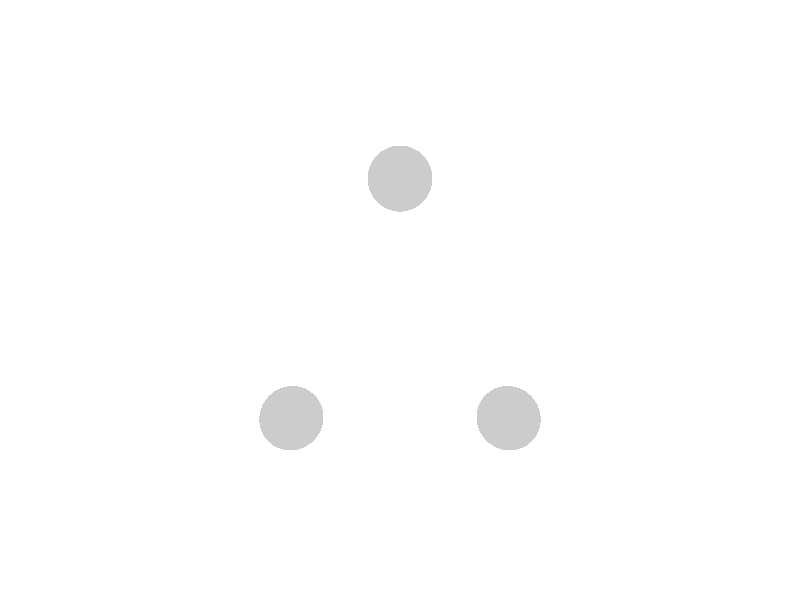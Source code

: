 // csc473, assignment 4 file

camera {
  location  <0, 1, 15>
  up        <0,  0.9985,  -0.0555>
  right     <1.33333, 0,  0>
  look_at   <0, 0, 0>
}

light_source {<10, 5, 0> color rgb <0, 1.5, 0>}
light_source {<-10, 5, 0> color rgb <0, 0, 1.5>}
light_source {<0, 5, 10> color rgb <1.5, 0, 0>}

// Center
sphere { <0, 0, -5>, 2.0
  pigment { color rgb <1.0, 1.0, 1.0> }
  finish {roughness 0.02 ior 1.6 reflection 1.0}
}

// Left Half Sphere
sphere { <-10, 0, 0>, 3.0
  pigment { color rgbf <1.0, 1.0, 1.0, 0.4> }
  finish {ambient 0.2 diffuse 0.6 specular 0.7 roughness 0.02 ior 1.6 reflection 0.6}
}

// Right Half Sphere
sphere { <10, 0, 0>, 3.0
  pigment { color rgbf <1.0, 1.0, 1.0, 0.4> }
  finish {ambient 0.2 diffuse 0.6 specular 0.7 roughness 0.02 ior 1.6 reflection 0.6}
}

// Left Small
sphere { <-2.75, -3, 0>, 0.8
  pigment { color rgb <0.8, 0.8, 0.8> }
  finish {ambient 0.2 diffuse 0.6 specular 0.7 roughness 0.02 ior 1.6 reflection 0.4}
}

// Right Small
sphere { <2.75, -3, 0>, 0.8
  pigment { color rgb <0.8, 0.8, 0.8> }
  finish {ambient 0.2 diffuse 0.6 specular 0.7 roughness 0.02 ior 1.6 reflection 0.4}
}

// Upper Small
sphere { <0, 3, 0>, 0.8
  pigment { color rgb <0.8, 0.8, 0.8> }
  finish {ambient 0.2 diffuse 0.6 specular 0.7 roughness 0.02 ior 1.6 reflection 0.4}
}

// Floor
plane {<0, 1, 0>, -4
  pigment {color rgb <1.0, 1.0, 1.0>}
  finish {ambient 0.4 diffuse 1.0 reflection 0.5}
}

// Background
plane {<0, 0, 1>, -100
  pigment {color rgb <1.0, 1.0, 1.0>}
  finish {ambient 0.2 diffuse 0.4}
}
